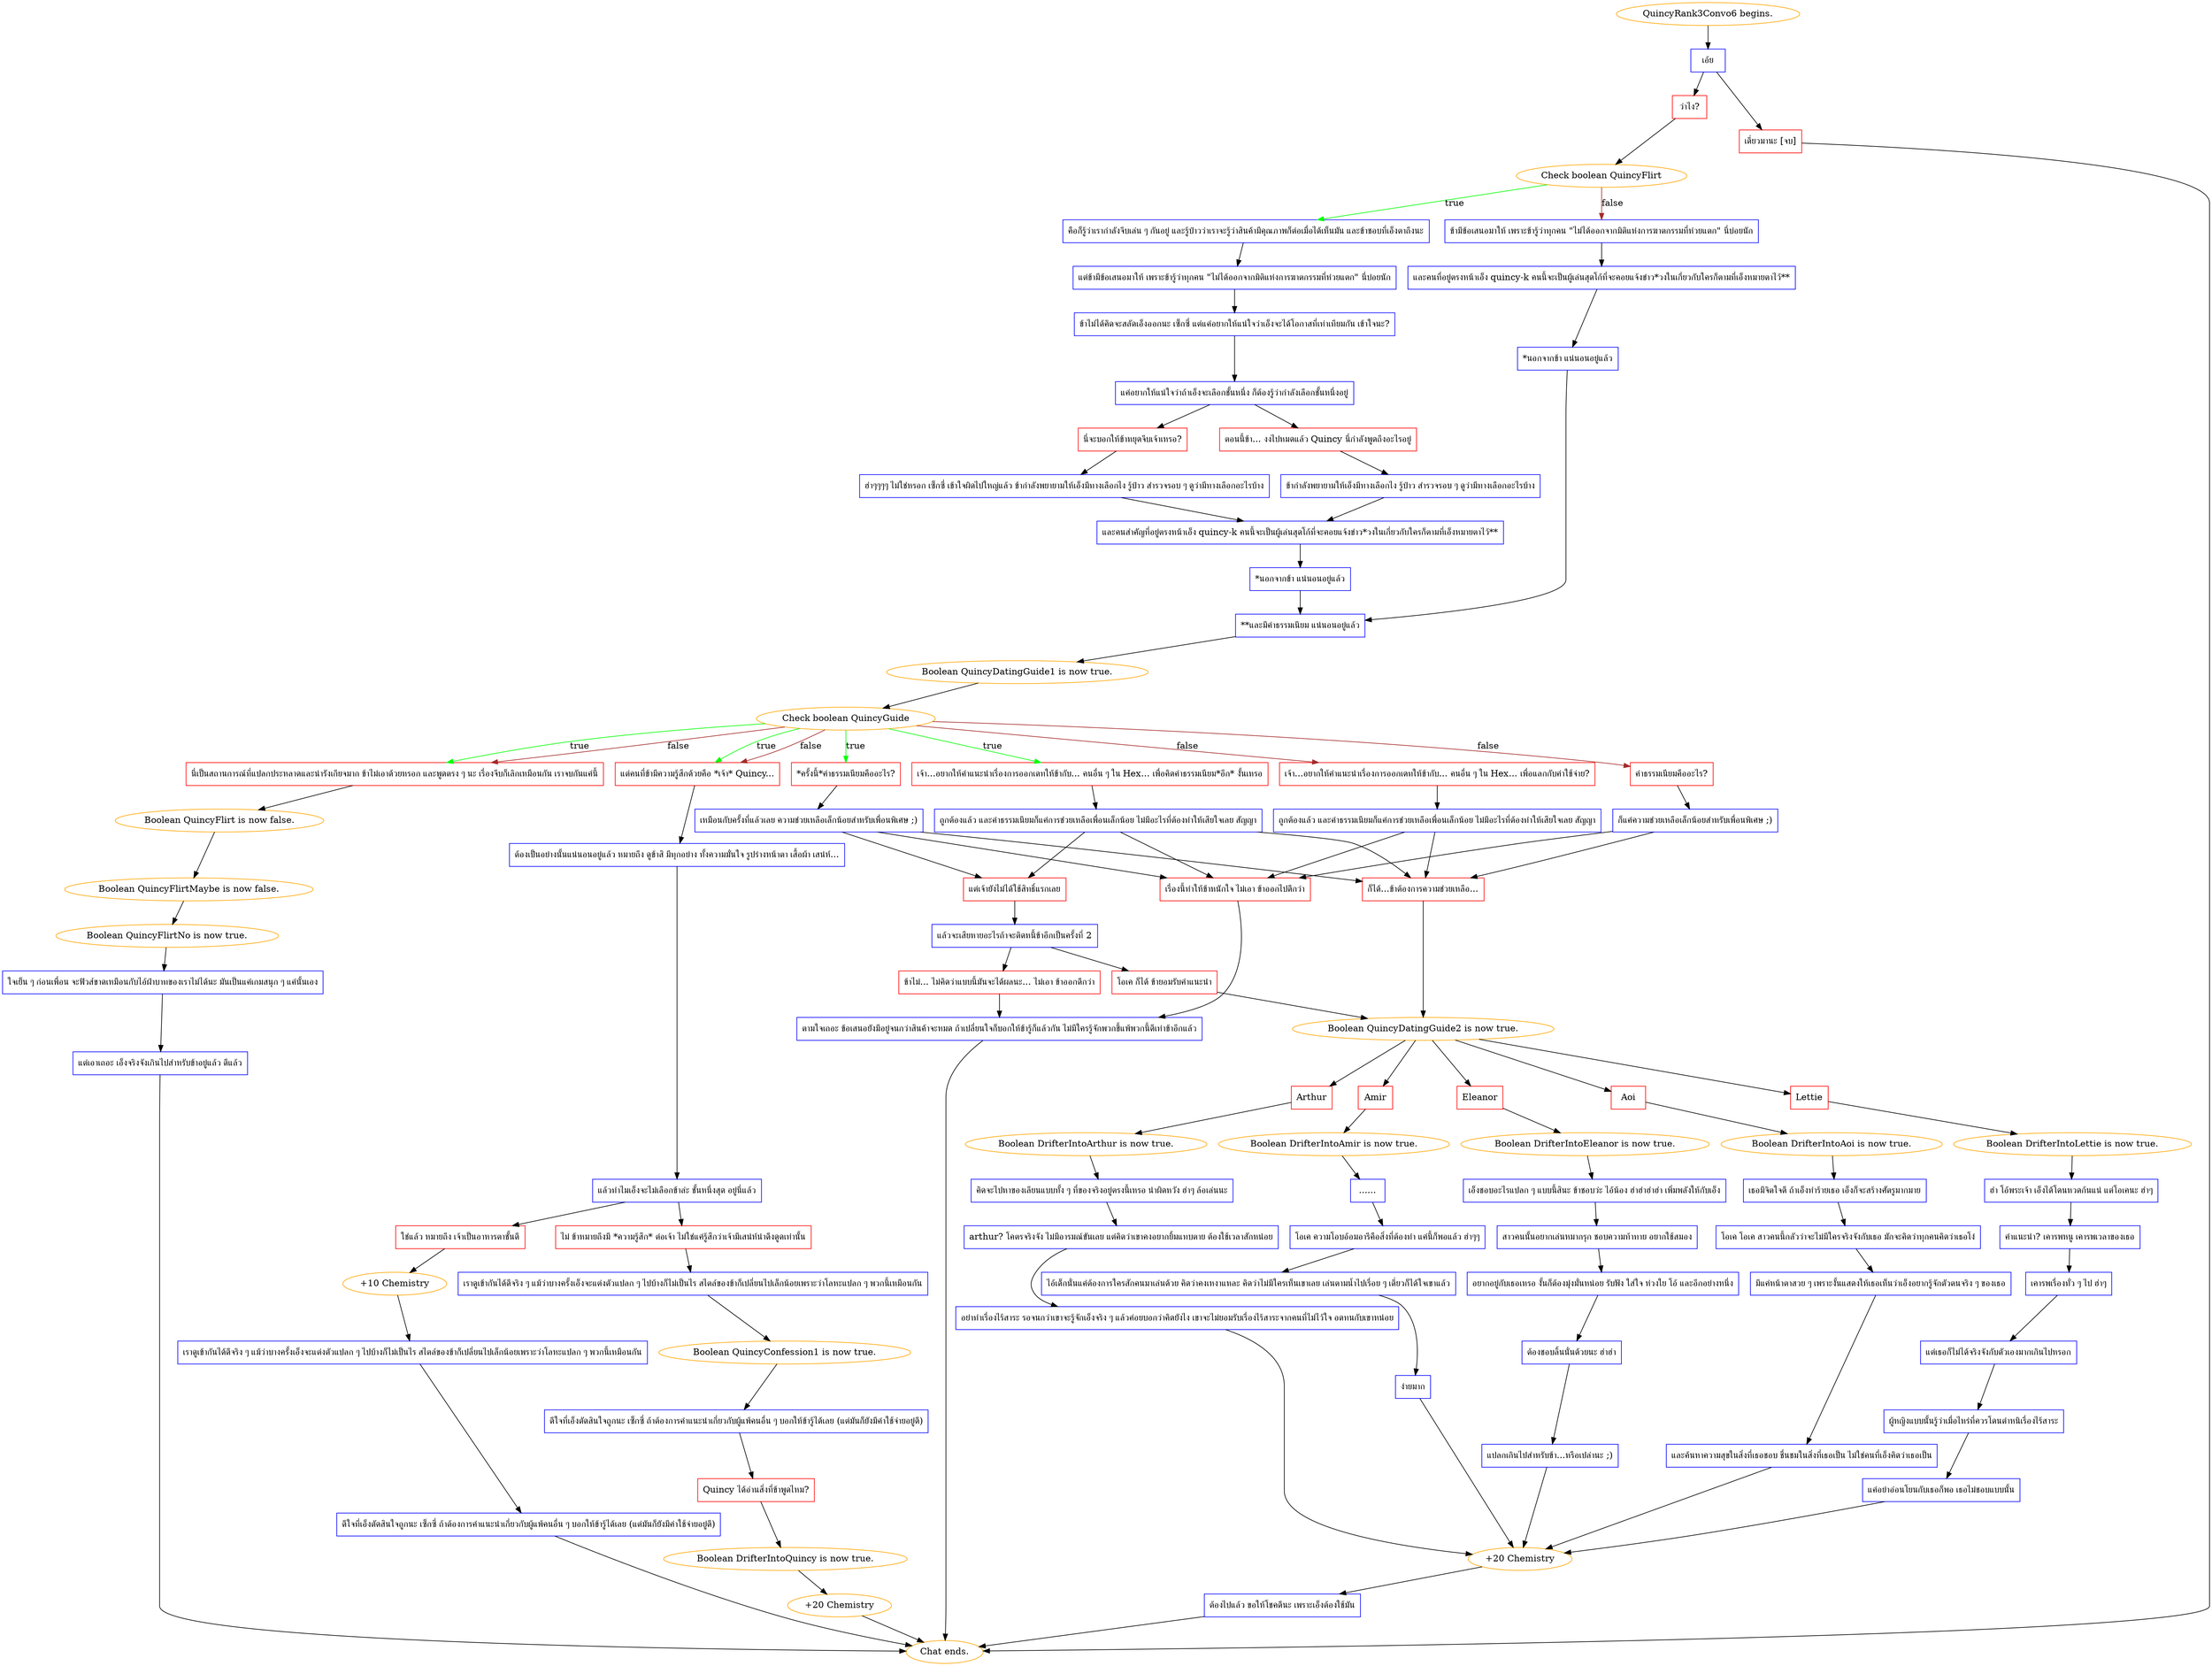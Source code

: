 digraph {
	"QuincyRank3Convo6 begins." [color=orange];
		"QuincyRank3Convo6 begins." -> j1943483351;
	j1943483351 [label="เอ้ย",shape=box,color=blue];
		j1943483351 -> j3565186677;
		j1943483351 -> j1461461899;
	j3565186677 [label="ว่าไง?",shape=box,color=red];
		j3565186677 -> j1014815872;
	j1461461899 [label="เดี๋ยวมานะ [จบ]",shape=box,color=red];
		j1461461899 -> "Chat ends.";
	j1014815872 [label="Check boolean QuincyFlirt",color=orange];
		j1014815872 -> j2495104129 [label=true,color=green];
		j1014815872 -> j108901428 [label=false,color=brown];
	"Chat ends." [color=orange];
	j2495104129 [label="คือก็รู้ว่าเรากำลังจีบเล่น ๆ กันอยู่ และรู้ป่าวว่าเราจะรู้ว่าสินค้ามีคุณภาพก็ต่อเมื่อได้เห็นมัน และข้าชอบที่เอ็งตาถึงนะ",shape=box,color=blue];
		j2495104129 -> j3614723795;
	j108901428 [label="ข้ามีข้อเสนอมาให้ เพราะข้ารู้ว่าทุกคน \"ไม่ได้ออกจากมิติแห่งการฆาตกรรมที่ห่วยแตก\" นี่บ่อยนัก",shape=box,color=blue];
		j108901428 -> j166640233;
	j3614723795 [label="แต่ข้ามีข้อเสนอมาให้ เพราะข้ารู้ว่าทุกคน \"ไม่ได้ออกจากมิติแห่งการฆาตกรรมที่ห่วยแตก\" นี่บ่อยนัก",shape=box,color=blue];
		j3614723795 -> j3959408620;
	j166640233 [label="และคนที่อยู่ตรงหน้าเอ็ง quincy-k คนนี้จะเป็นผู้เล่นสุดโก้ที่จะคอยแจ้งข่าว*วงในเกี่ยวกับใครก็ตามที่เอ็งหมายตาไว้**",shape=box,color=blue];
		j166640233 -> j956671465;
	j3959408620 [label="ข้าไม่ได้คิดจะสลัดเอ็งออกนะ เซ็กซี่ แต่แค่อยากให้แน่ใจว่าเอ็งจะได้โอกาสที่เท่าเทียมกัน เข้าใจนะ?",shape=box,color=blue];
		j3959408620 -> j3078655042;
	j956671465 [label="*นอกจากข้า แน่นอนอยู่แล้ว",shape=box,color=blue];
		j956671465 -> j948032760;
	j3078655042 [label="แค่อยากให้แน่ใจว่าถ้าเอ็งจะเลือกชั้นหนึ่ง ก็ต้องรู้ว่ากำลังเลือกชั้นหนึ่งอยู่",shape=box,color=blue];
		j3078655042 -> j420409554;
		j3078655042 -> j1417569100;
	j948032760 [label="**และมีค่าธรรมเนียม แน่นอนอยู่แล้ว",shape=box,color=blue];
		j948032760 -> j3858156737;
	j420409554 [label="ตอนนี้ข้า... งงไปหมดแล้ว Quincy นี่กำลังพูดถึงอะไรอยู่",shape=box,color=red];
		j420409554 -> j2218888712;
	j1417569100 [label="นี่จะบอกให้ข้าหยุดจีบเจ้าเหรอ?",shape=box,color=red];
		j1417569100 -> j3814317273;
	j3858156737 [label="Boolean QuincyDatingGuide1 is now true.",color=orange];
		j3858156737 -> j3595540058;
	j2218888712 [label="ข้ากำลังพยายามให้เอ็งมีทางเลือกไง รู้ป่าว สำรวจรอบ ๆ ดูว่ามีทางเลือกอะไรบ้าง",shape=box,color=blue];
		j2218888712 -> j1148414927;
	j3814317273 [label="ฮ่าๆๆๆๆ ไม่ใช่หรอก เซ็กซี่ เข้าใจผิดไปใหญ่แล้ว ข้ากำลังพยายามให้เอ็งมีทางเลือกไง รู้ป่าว สำรวจรอบ ๆ ดูว่ามีทางเลือกอะไรบ้าง",shape=box,color=blue];
		j3814317273 -> j1148414927;
	j3595540058 [label="Check boolean QuincyGuide",color=orange];
		j3595540058 -> j1655061000 [label=true,color=green];
		j3595540058 -> j4136375636 [label=true,color=green];
		j3595540058 -> j3642999021 [label=true,color=green];
		j3595540058 -> j2463733616 [label=true,color=green];
		j3595540058 -> j1576127601 [label=false,color=brown];
		j3595540058 -> j3666576562 [label=false,color=brown];
		j3595540058 -> j3642999021 [label=false,color=brown];
		j3595540058 -> j2463733616 [label=false,color=brown];
	j1148414927 [label="และคนสำคัญที่อยู่ตรงหน้าเอ็ง quincy-k คนนี้จะเป็นผู้เล่นสุดโก้ที่จะคอยแจ้งข่าว*วงในเกี่ยวกับใครก็ตามที่เอ็งหมายตาไว้**",shape=box,color=blue];
		j1148414927 -> j2536020590;
	j1655061000 [label="เจ้า...อยากให้คำแนะนำเรื่องการออกเดทให้ข้ากับ... คนอื่น ๆ ใน Hex... เพื่อคิดค่าธรรมเนียม*อีก* งั้นเหรอ",shape=box,color=red];
		j1655061000 -> j3090335214;
	j4136375636 [label="*ครั้งนี้*ค่าธรรมเนียมคืออะไร?",shape=box,color=red];
		j4136375636 -> j2031869252;
	j3642999021 [label="นี่เป็นสถานการณ์ที่แปลกประหลาดและน่ารังเกียจมาก ข้าไม่เอาด้วยหรอก และพูดตรง ๆ นะ เรื่องจีบก็เลิกเหมือนกัน เราจบกันแค่นี้",shape=box,color=red];
		j3642999021 -> j127105857;
	j2463733616 [label="แต่คนที่ข้ามีความรู้สึกด้วยคือ *เจ้า* Quincy...",shape=box,color=red];
		j2463733616 -> j509959610;
	j1576127601 [label="ค่าธรรมเนียมคืออะไร?",shape=box,color=red];
		j1576127601 -> j2305910380;
	j3666576562 [label="เจ้า...อยากให้คำแนะนำเรื่องการออกเดทให้ข้ากับ... คนอื่น ๆ ใน Hex... เพื่อแลกกับค่าใช้จ่าย?",shape=box,color=red];
		j3666576562 -> j3173768815;
	j2536020590 [label="*นอกจากข้า แน่นอนอยู่แล้ว",shape=box,color=blue];
		j2536020590 -> j948032760;
	j3090335214 [label="ถูกต้องแล้ว และค่าธรรมเนียมก็แค่การช่วยเหลือเพื่อนเล็กน้อย ไม่มีอะไรที่ต้องทำให้เสียใจเลย สัญญา",shape=box,color=blue];
		j3090335214 -> j462385832;
		j3090335214 -> j288654318;
		j3090335214 -> j843275070;
	j2031869252 [label="เหมือนกับครั้งที่แล้วเลย ความช่วยเหลือเล็กน้อยสำหรับเพื่อนพิเศษ ;)",shape=box,color=blue];
		j2031869252 -> j462385832;
		j2031869252 -> j288654318;
		j2031869252 -> j843275070;
	j127105857 [label="Boolean QuincyFlirt is now false.",color=orange];
		j127105857 -> j3408834648;
	j509959610 [label="ต้องเป็นอย่างนั้นแน่นอนอยู่แล้ว หมายถึง ดูข้าสิ มีทุกอย่าง ทั้งความมั่นใจ รูปร่างหน้าตา เสื้อผ้า เสน่ห์...",shape=box,color=blue];
		j509959610 -> j3609210724;
	j2305910380 [label="ก็แค่ความช่วยเหลือเล็กน้อยสำหรับเพื่อนพิเศษ ;)",shape=box,color=blue];
		j2305910380 -> j288654318;
		j2305910380 -> j843275070;
	j3173768815 [label="ถูกต้องแล้ว และค่าธรรมเนียมก็แค่การช่วยเหลือเพื่อนเล็กน้อย ไม่มีอะไรที่ต้องทำให้เสียใจเลย สัญญา",shape=box,color=blue];
		j3173768815 -> j288654318;
		j3173768815 -> j843275070;
	j462385832 [label="แต่เจ้ายังไม่ได้ใช้สิทธิ์แรกเลย",shape=box,color=red];
		j462385832 -> j3830400317;
	j288654318 [label="เรื่องนี้ทำให้ข้าหนักใจ ไม่เอา ข้าออกไปดีกว่า",shape=box,color=red];
		j288654318 -> j1270641842;
	j843275070 [label="ก็ได้...ข้าต้องการความช่วยเหลือ...",shape=box,color=red];
		j843275070 -> j3319277691;
	j3408834648 [label="Boolean QuincyFlirtMaybe is now false.",color=orange];
		j3408834648 -> j977105729;
	j3609210724 [label="แล้วทำไมเอ็งจะไม่เลือกข้าล่ะ ชั้นหนึ่งสุด อยู่นี่แล้ว",shape=box,color=blue];
		j3609210724 -> j1087709245;
		j3609210724 -> j3056154145;
	j3830400317 [label="แล้วจะเสียหายอะไรถ้าจะติดหนี้ข้าอีกเป็นครั้งที่ 2",shape=box,color=blue];
		j3830400317 -> j882537916;
		j3830400317 -> j1160678369;
	j1270641842 [label="ตามใจเถอะ ข้อเสนอยังมีอยู่จนกว่าสินค้าจะหมด ถ้าเปลี่ยนใจก็บอกให้ข้ารู้ก็แล้วกัน ไม่มีใครรู้จักพวกขี้แพ้พวกนี้ดีเท่าข้าอีกแล้ว",shape=box,color=blue];
		j1270641842 -> "Chat ends.";
	j3319277691 [label="Boolean QuincyDatingGuide2 is now true.",color=orange];
		j3319277691 -> j2990052775;
		j3319277691 -> j3575586242;
		j3319277691 -> j908872824;
		j3319277691 -> j3779599582;
		j3319277691 -> j3379747093;
	j977105729 [label="Boolean QuincyFlirtNo is now true.",color=orange];
		j977105729 -> j2486603208;
	j1087709245 [label="ไม่ ข้าหมายถึงมี *ความรู้สึก* ต่อเจ้า ไม่ใช่แค่รู้สึกว่าเจ้ามีเสน่ห์น่าดึงดูดเท่านั้น",shape=box,color=red];
		j1087709245 -> j3891361466;
	j3056154145 [label="ใช่แล้ว หมายถึง เจ้าเป็นอาหารตาชั้นดี",shape=box,color=red];
		j3056154145 -> j2994794177;
	j882537916 [label="ข้าไม่... ไม่คิดว่าแบบนี้มันจะได้ผลนะ... ไม่เอา ข้าออกดีกว่า",shape=box,color=red];
		j882537916 -> j1270641842;
	j1160678369 [label="โอเค ก็ได้ ข้ายอมรับคำแนะนำ",shape=box,color=red];
		j1160678369 -> j3319277691;
	j2990052775 [label="Lettie",shape=box,color=red];
		j2990052775 -> j1159845951;
	j3575586242 [label="Arthur",shape=box,color=red];
		j3575586242 -> j3008330298;
	j908872824 [label="Amir",shape=box,color=red];
		j908872824 -> j4291052598;
	j3779599582 [label="Eleanor",shape=box,color=red];
		j3779599582 -> j1212012766;
	j3379747093 [label="Aoi",shape=box,color=red];
		j3379747093 -> j1941886057;
	j2486603208 [label="ใจเย็น ๆ ก่อนเพื่อน จะฟิวส์ขาดเหมือนกับไอ้ฝ่าบาทของเราไม่ได้นะ มันเป็นแค่เกมสนุก ๆ แค่นั้นเอง",shape=box,color=blue];
		j2486603208 -> j2398050839;
	j3891361466 [label="เราดูเข้ากันได้ดีจริง ๆ แม้ว่าบางครั้งเอ็งจะแต่งตัวแปลก ๆ ไปบ้างก็ไม่เป็นไร สไตล์ของข้าก็เปลี่ยนไปเล็กน้อยเพราะว่าโลหะแปลก ๆ พวกนี้เหมือนกัน",shape=box,color=blue];
		j3891361466 -> j2933337844;
	j2994794177 [label="+10 Chemistry",color=orange];
		j2994794177 -> j824358915;
	j1159845951 [label="Boolean DrifterIntoLettie is now true.",color=orange];
		j1159845951 -> j742490410;
	j3008330298 [label="Boolean DrifterIntoArthur is now true.",color=orange];
		j3008330298 -> j239314909;
	j4291052598 [label="Boolean DrifterIntoAmir is now true.",color=orange];
		j4291052598 -> j1373064229;
	j1212012766 [label="Boolean DrifterIntoEleanor is now true.",color=orange];
		j1212012766 -> j360476798;
	j1941886057 [label="Boolean DrifterIntoAoi is now true.",color=orange];
		j1941886057 -> j1897162413;
	j2398050839 [label="แต่เอาเถอะ เอ็งจริงจังเกินไปสำหรับข้าอยู่แล้ว ดีแล้ว",shape=box,color=blue];
		j2398050839 -> "Chat ends.";
	j2933337844 [label="Boolean QuincyConfession1 is now true.",color=orange];
		j2933337844 -> j1686500271;
	j824358915 [label="เราดูเข้ากันได้ดีจริง ๆ แม้ว่าบางครั้งเอ็งจะแต่งตัวแปลก ๆ ไปบ้างก็ไม่เป็นไร สไตล์ของข้าก็เปลี่ยนไปเล็กน้อยเพราะว่าโลหะแปลก ๆ พวกนี้เหมือนกัน",shape=box,color=blue];
		j824358915 -> j3289235338;
	j742490410 [label="ฮ่า โอ้พระเจ้า เอ็งได้โดนหวดก้นแน่ แต่โอเคนะ ฮ่าๆ",shape=box,color=blue];
		j742490410 -> j3599382451;
	j239314909 [label="คิดจะไปหาของเลียนแบบทั้ง ๆ ที่ของจริงอยู่ตรงนี้เหรอ น่าผิดหวัง ฮ่าๆ ล้อเล่นนะ",shape=box,color=blue];
		j239314909 -> j3330995946;
	j1373064229 [label="......",shape=box,color=blue];
		j1373064229 -> j3924440572;
	j360476798 [label="เอ็งชอบอะไรแปลก ๆ แบบนี้สินะ ข้าชอบว่ะ ไอ้น้อง ฮ่าฮ่าฮ่าฮ่า เพิ่มพลังให้กับเอ็ง",shape=box,color=blue];
		j360476798 -> j2164053690;
	j1897162413 [label="เธอมีจิตใจดี ถ้าเอ็งทำร้ายเธอ เอ็งก็จะสร้างศัตรูมากมาย",shape=box,color=blue];
		j1897162413 -> j2583308669;
	j1686500271 [label="ดีใจที่เอ็งตัดสินใจถูกนะ เซ็กซี่ ถ้าต้องการคำแนะนำเกี่ยวกับผู้แพ้คนอื่น ๆ บอกให้ข้ารู้ได้เลย (แต่มันก็ยังมีค่าใช้จ่ายอยู่ดี)",shape=box,color=blue];
		j1686500271 -> j2032137548;
	j3289235338 [label="ดีใจที่เอ็งตัดสินใจถูกนะ เซ็กซี่ ถ้าต้องการคำแนะนำเกี่ยวกับผู้แพ้คนอื่น ๆ บอกให้ข้ารู้ได้เลย (แต่มันก็ยังมีค่าใช้จ่ายอยู่ดี)",shape=box,color=blue];
		j3289235338 -> "Chat ends.";
	j3599382451 [label="คำแนะนำ? เคารพหนู เคารพเวลาของเธอ",shape=box,color=blue];
		j3599382451 -> j4203368725;
	j3330995946 [label="arthur? โคตรจริงจัง ไม่มีอารมณ์ขันเลย แต่คิดว่าเขาคงอยากยิ้มแทบตาย ต้องใช้เวลาสักหน่อย",shape=box,color=blue];
		j3330995946 -> j2501236532;
	j3924440572 [label="โอเค ความโอบอ้อมอารีคือสิ่งที่ต้องทำ แค่นี้ก็พอแล้ว ฮ่าๆๆ",shape=box,color=blue];
		j3924440572 -> j3290513088;
	j2164053690 [label="สาวคนนั้นอยากเล่นหมากรุก ชอบความท้าทาย อยากใช้สมอง",shape=box,color=blue];
		j2164053690 -> j337933843;
	j2583308669 [label="โอเค โอเค สาวคนนี้กลัวว่าจะไม่มีใครจริงจังกับเธอ มักจะคิดว่าทุกคนคิดว่าเธอโง่",shape=box,color=blue];
		j2583308669 -> j3578213219;
	j2032137548 [label="Quincy ได้อ่านสิ่งที่ข้าพูดไหม?",shape=box,color=red];
		j2032137548 -> j359041193;
	j4203368725 [label="เคารพเรื่องทั่ว ๆ ไป ฮ่าๆ",shape=box,color=blue];
		j4203368725 -> j3852963664;
	j2501236532 [label="อย่าทำเรื่องไร้สาระ รอจนกว่าเขาจะรู้จักเอ็งจริง ๆ แล้วค่อยบอกว่าคิดยังไง เขาจะไม่ยอมรับเรื่องไร้สาระจากคนที่ไม่ไว้ใจ อดทนกับเขาหน่อย",shape=box,color=blue];
		j2501236532 -> j66593704;
	j3290513088 [label="ไอ้เด็กนั่นแค่ต้องการใครสักคนมาเล่นด้วย คิดว่าคงเหงาแหละ คิดว่าไม่มีใครเห็นเขาเลย เล่นตามน้ำไปเรื่อย ๆ เดี๋ยวก็ได้ใจเขาแล้ว",shape=box,color=blue];
		j3290513088 -> j2531874626;
	j337933843 [label="อยากอยู่กับเธอเหรอ งั้นก็ต้องมุ่งมั่นหน่อย รับฟัง ใส่ใจ ห่วงใย โอ้ และอีกอย่างหนึ่ง",shape=box,color=blue];
		j337933843 -> j2160910015;
	j3578213219 [label="มีแค่หน้าตาสวย ๆ เพราะงั้นแสดงให้เธอเห็นว่าเอ็งอยากรู้จักตัวตนจริง ๆ ของเธอ",shape=box,color=blue];
		j3578213219 -> j1141504019;
	j359041193 [label="Boolean DrifterIntoQuincy is now true.",color=orange];
		j359041193 -> j367054140;
	j3852963664 [label="แต่เธอก็ไม่ได้จริงจังกับตัวเองมากเกินไปหรอก",shape=box,color=blue];
		j3852963664 -> j350293458;
	j66593704 [label="+20 Chemistry",color=orange];
		j66593704 -> j578035661;
	j2531874626 [label="ง่ายมาก",shape=box,color=blue];
		j2531874626 -> j66593704;
	j2160910015 [label="ต้องชอบลิ้นนั่นด้วยนะ ฮ่าฮ่า",shape=box,color=blue];
		j2160910015 -> j3105336040;
	j1141504019 [label="และค้นหาความสุขในสิ่งที่เธอชอบ ชื่นชมในสิ่งที่เธอเป็น ไม่ใช่คนที่เอ็งคิดว่าเธอเป็น",shape=box,color=blue];
		j1141504019 -> j66593704;
	j367054140 [label="+20 Chemistry",color=orange];
		j367054140 -> "Chat ends.";
	j350293458 [label="ผู้หญิงแบบนั้นรู้ว่าเมื่อไหร่ที่ควรโดนตำหนิเรื่องไร้สาระ",shape=box,color=blue];
		j350293458 -> j3781268359;
	j578035661 [label="ต้องไปแล้ว ขอให้โชคดีนะ เพราะเอ็งต้องใช้มัน",shape=box,color=blue];
		j578035661 -> "Chat ends.";
	j3105336040 [label="แปลกเกินไปสำหรับข้า...หรือเปล่านะ ;)",shape=box,color=blue];
		j3105336040 -> j66593704;
	j3781268359 [label="แค่อย่าอ่อนโยนกับเธอก็พอ เธอไม่ชอบแบบนั้น",shape=box,color=blue];
		j3781268359 -> j66593704;
}